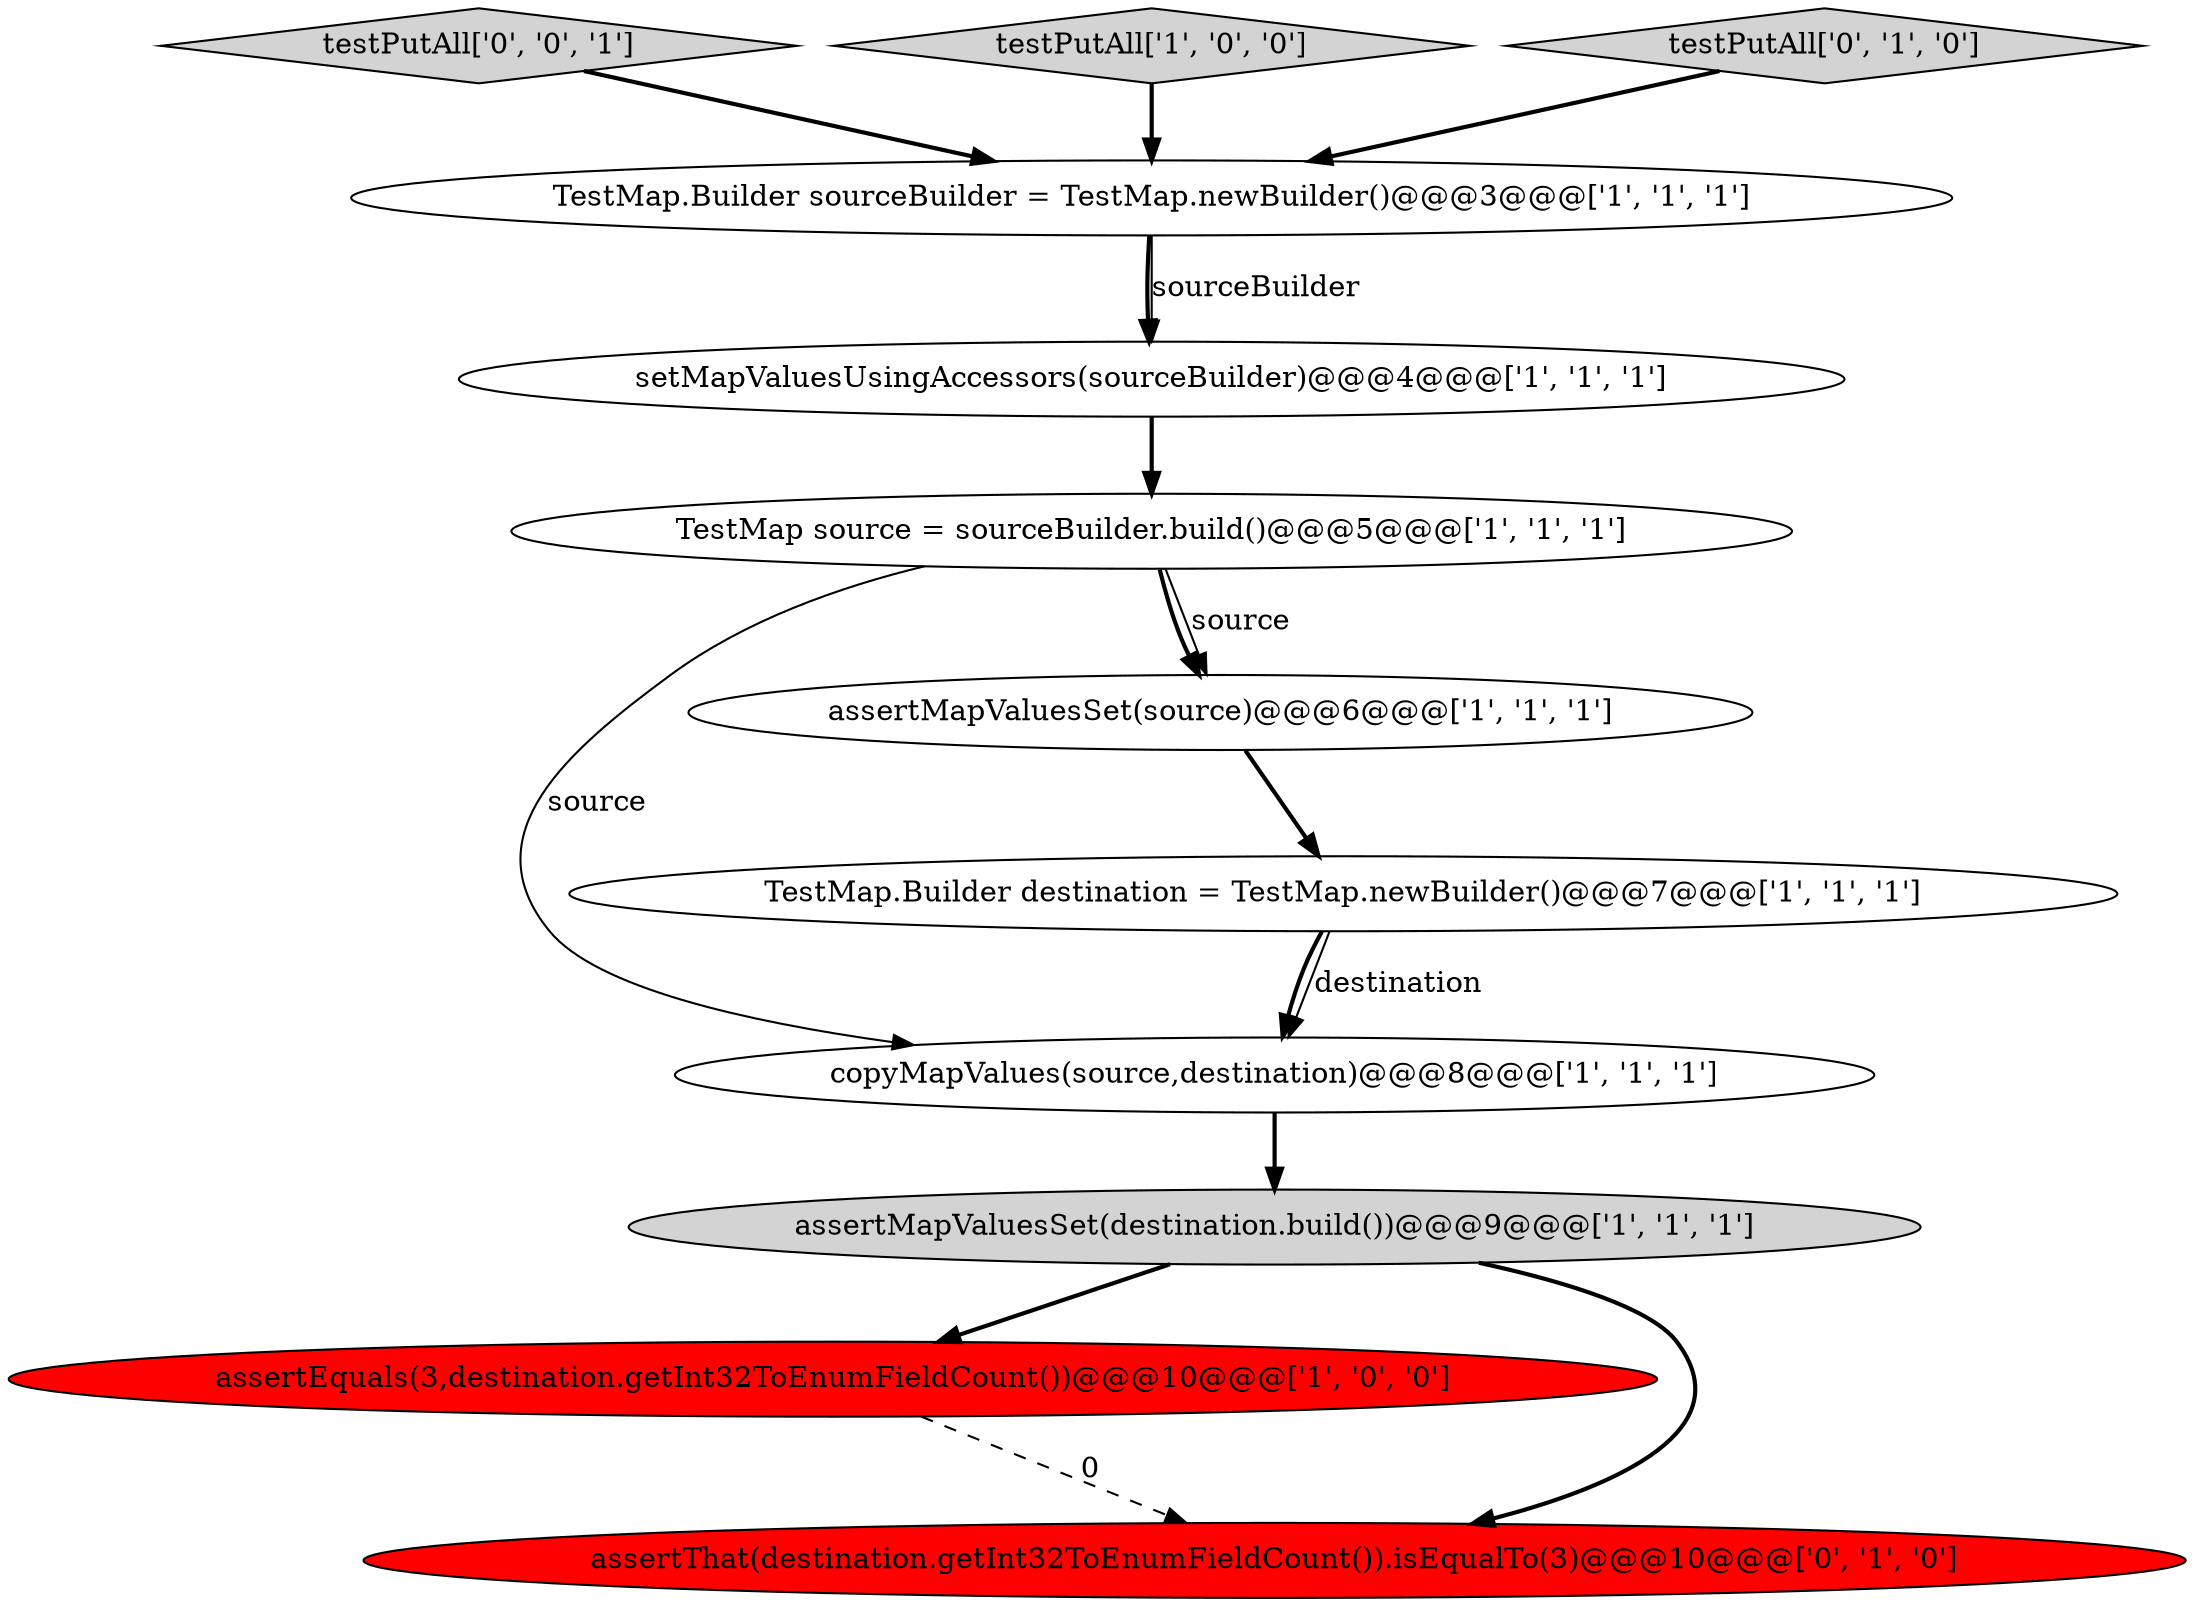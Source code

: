 digraph {
5 [style = filled, label = "copyMapValues(source,destination)@@@8@@@['1', '1', '1']", fillcolor = white, shape = ellipse image = "AAA0AAABBB1BBB"];
2 [style = filled, label = "assertEquals(3,destination.getInt32ToEnumFieldCount())@@@10@@@['1', '0', '0']", fillcolor = red, shape = ellipse image = "AAA1AAABBB1BBB"];
3 [style = filled, label = "TestMap.Builder destination = TestMap.newBuilder()@@@7@@@['1', '1', '1']", fillcolor = white, shape = ellipse image = "AAA0AAABBB1BBB"];
7 [style = filled, label = "assertMapValuesSet(destination.build())@@@9@@@['1', '1', '1']", fillcolor = lightgray, shape = ellipse image = "AAA0AAABBB1BBB"];
10 [style = filled, label = "assertThat(destination.getInt32ToEnumFieldCount()).isEqualTo(3)@@@10@@@['0', '1', '0']", fillcolor = red, shape = ellipse image = "AAA1AAABBB2BBB"];
11 [style = filled, label = "testPutAll['0', '0', '1']", fillcolor = lightgray, shape = diamond image = "AAA0AAABBB3BBB"];
8 [style = filled, label = "TestMap.Builder sourceBuilder = TestMap.newBuilder()@@@3@@@['1', '1', '1']", fillcolor = white, shape = ellipse image = "AAA0AAABBB1BBB"];
4 [style = filled, label = "setMapValuesUsingAccessors(sourceBuilder)@@@4@@@['1', '1', '1']", fillcolor = white, shape = ellipse image = "AAA0AAABBB1BBB"];
0 [style = filled, label = "assertMapValuesSet(source)@@@6@@@['1', '1', '1']", fillcolor = white, shape = ellipse image = "AAA0AAABBB1BBB"];
6 [style = filled, label = "TestMap source = sourceBuilder.build()@@@5@@@['1', '1', '1']", fillcolor = white, shape = ellipse image = "AAA0AAABBB1BBB"];
1 [style = filled, label = "testPutAll['1', '0', '0']", fillcolor = lightgray, shape = diamond image = "AAA0AAABBB1BBB"];
9 [style = filled, label = "testPutAll['0', '1', '0']", fillcolor = lightgray, shape = diamond image = "AAA0AAABBB2BBB"];
0->3 [style = bold, label=""];
5->7 [style = bold, label=""];
11->8 [style = bold, label=""];
3->5 [style = bold, label=""];
6->0 [style = bold, label=""];
8->4 [style = bold, label=""];
1->8 [style = bold, label=""];
6->0 [style = solid, label="source"];
6->5 [style = solid, label="source"];
9->8 [style = bold, label=""];
4->6 [style = bold, label=""];
7->2 [style = bold, label=""];
7->10 [style = bold, label=""];
8->4 [style = solid, label="sourceBuilder"];
2->10 [style = dashed, label="0"];
3->5 [style = solid, label="destination"];
}
